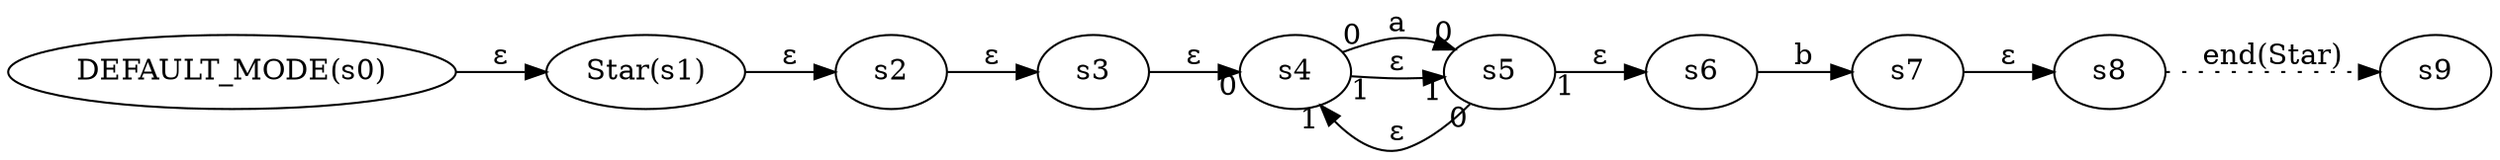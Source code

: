 digraph ATN {
  rankdir=LR;

  "DEFAULT_MODE(s0)" -> "Star(s1)" [label=ε]
  "Star(s1)" -> s2 [label=ε]
  s2 -> s3 [label=ε]
  s3 -> s4 [label=ε, headlabel=0]
  s4 -> s5 [label=a, taillabel=0, headlabel=0]
  s5 -> s4 [label=ε, taillabel=0, headlabel=1]
  s5 -> s6 [label=ε, taillabel=1]
  s6 -> s7 [label=b]
  s7 -> s8 [label=ε]
  s8 -> s9 [label="end(Star)", style=dotted]
  s4 -> s5 [label=ε, taillabel=1, headlabel=1]
}